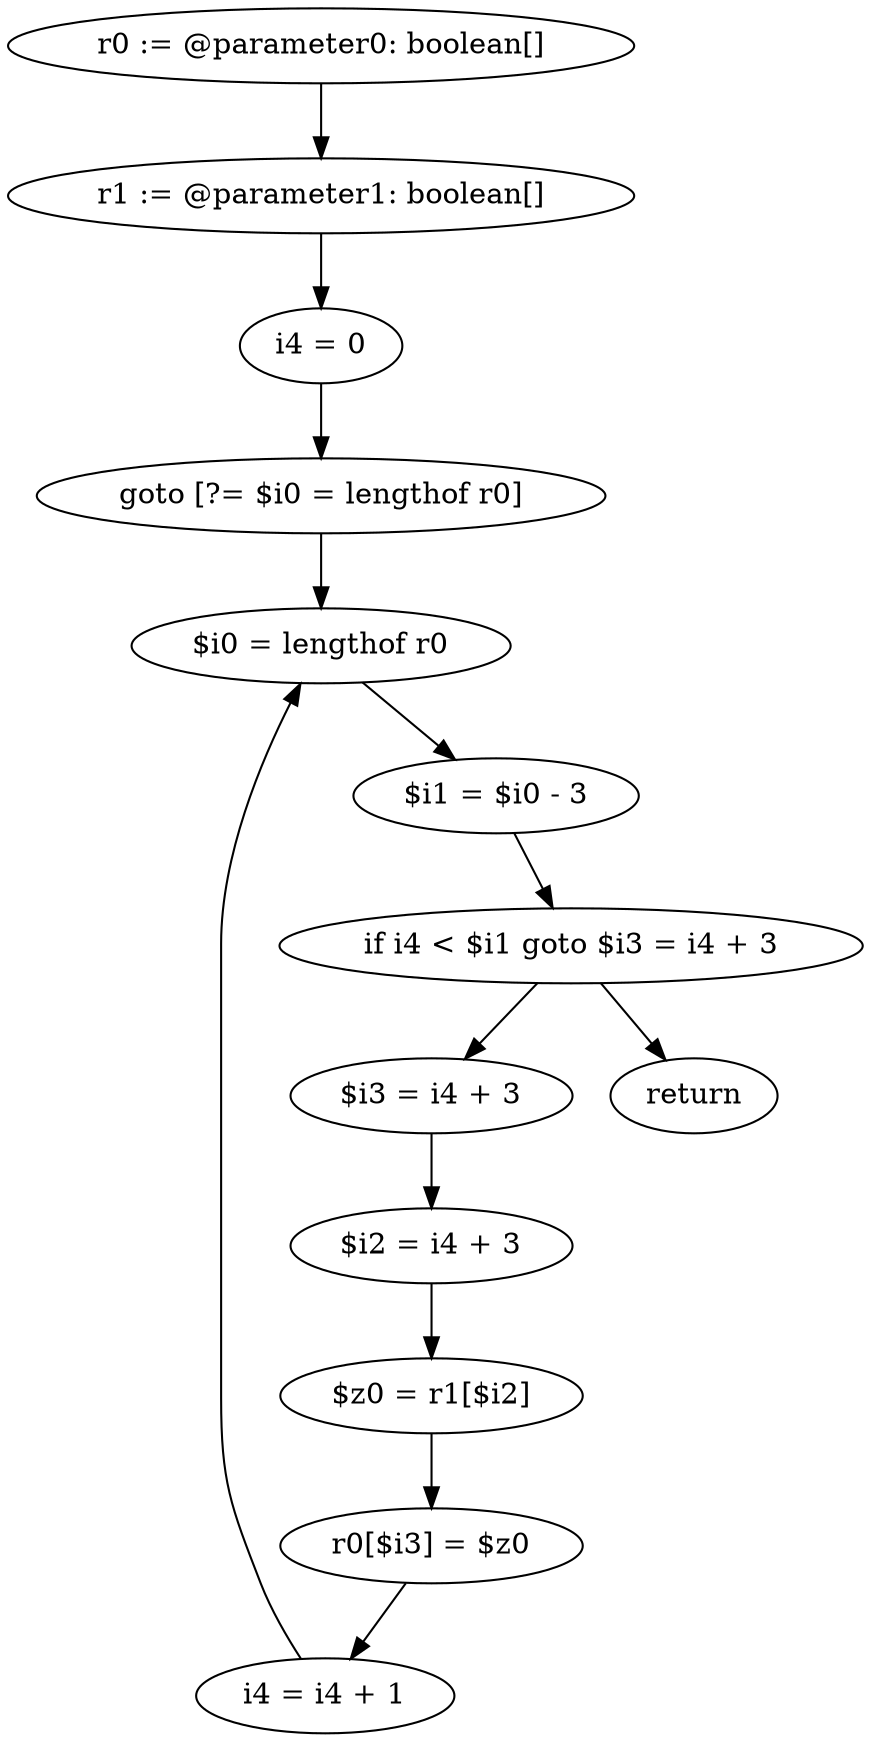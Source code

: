 digraph "unitGraph" {
    "r0 := @parameter0: boolean[]"
    "r1 := @parameter1: boolean[]"
    "i4 = 0"
    "goto [?= $i0 = lengthof r0]"
    "$i3 = i4 + 3"
    "$i2 = i4 + 3"
    "$z0 = r1[$i2]"
    "r0[$i3] = $z0"
    "i4 = i4 + 1"
    "$i0 = lengthof r0"
    "$i1 = $i0 - 3"
    "if i4 < $i1 goto $i3 = i4 + 3"
    "return"
    "r0 := @parameter0: boolean[]"->"r1 := @parameter1: boolean[]";
    "r1 := @parameter1: boolean[]"->"i4 = 0";
    "i4 = 0"->"goto [?= $i0 = lengthof r0]";
    "goto [?= $i0 = lengthof r0]"->"$i0 = lengthof r0";
    "$i3 = i4 + 3"->"$i2 = i4 + 3";
    "$i2 = i4 + 3"->"$z0 = r1[$i2]";
    "$z0 = r1[$i2]"->"r0[$i3] = $z0";
    "r0[$i3] = $z0"->"i4 = i4 + 1";
    "i4 = i4 + 1"->"$i0 = lengthof r0";
    "$i0 = lengthof r0"->"$i1 = $i0 - 3";
    "$i1 = $i0 - 3"->"if i4 < $i1 goto $i3 = i4 + 3";
    "if i4 < $i1 goto $i3 = i4 + 3"->"return";
    "if i4 < $i1 goto $i3 = i4 + 3"->"$i3 = i4 + 3";
}
